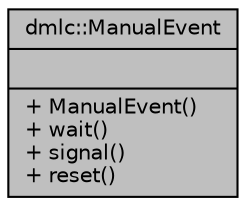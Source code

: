 digraph "dmlc::ManualEvent"
{
 // LATEX_PDF_SIZE
  edge [fontname="Helvetica",fontsize="10",labelfontname="Helvetica",labelfontsize="10"];
  node [fontname="Helvetica",fontsize="10",shape=record];
  Node1 [label="{dmlc::ManualEvent\n||+ ManualEvent()\l+ wait()\l+ signal()\l+ reset()\l}",height=0.2,width=0.4,color="black", fillcolor="grey75", style="filled", fontcolor="black",tooltip="Simple manual-reset event gate which remains open after signalled."];
}
